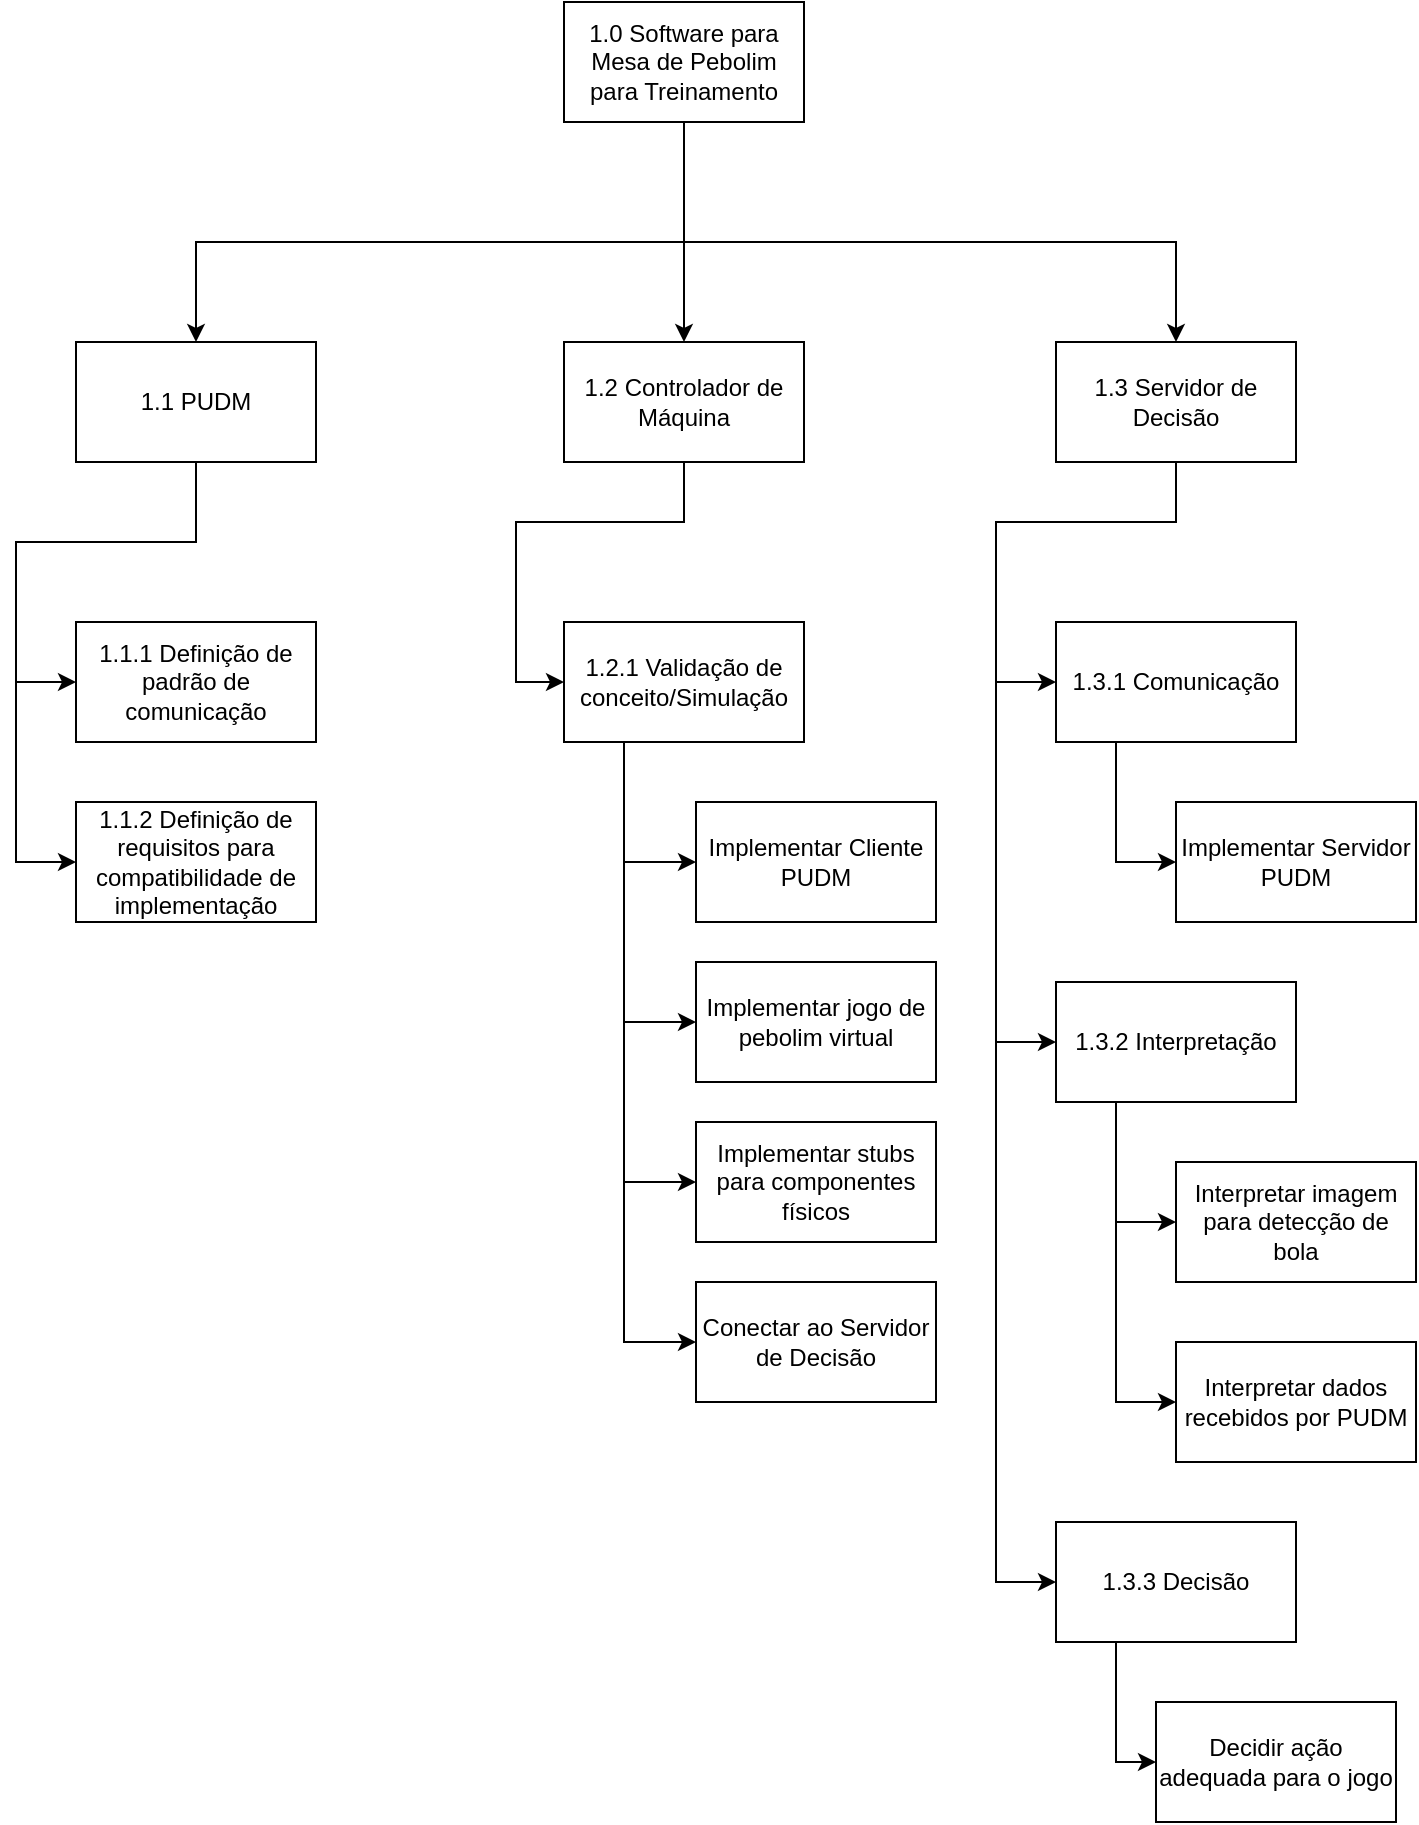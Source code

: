 <mxfile version="13.6.6" type="device"><diagram id="YDkANaC_2LeL_-MCspDT" name="Page-1"><mxGraphModel dx="1673" dy="896" grid="1" gridSize="10" guides="1" tooltips="1" connect="1" arrows="1" fold="1" page="1" pageScale="1" pageWidth="827" pageHeight="1169" math="0" shadow="0"><root><mxCell id="0"/><mxCell id="1" parent="0"/><mxCell id="TUK0vzn6zEPH7vn2RKCe-3" value="" style="edgeStyle=orthogonalEdgeStyle;rounded=0;orthogonalLoop=1;jettySize=auto;html=1;" edge="1" parent="1" source="TUK0vzn6zEPH7vn2RKCe-1" target="TUK0vzn6zEPH7vn2RKCe-2"><mxGeometry relative="1" as="geometry"><Array as="points"><mxPoint x="414" y="170"/><mxPoint x="170" y="170"/></Array></mxGeometry></mxCell><mxCell id="TUK0vzn6zEPH7vn2RKCe-5" value="" style="edgeStyle=orthogonalEdgeStyle;rounded=0;orthogonalLoop=1;jettySize=auto;html=1;" edge="1" parent="1" source="TUK0vzn6zEPH7vn2RKCe-1" target="TUK0vzn6zEPH7vn2RKCe-4"><mxGeometry relative="1" as="geometry"/></mxCell><mxCell id="TUK0vzn6zEPH7vn2RKCe-7" value="" style="edgeStyle=orthogonalEdgeStyle;rounded=0;orthogonalLoop=1;jettySize=auto;html=1;" edge="1" parent="1" source="TUK0vzn6zEPH7vn2RKCe-1" target="TUK0vzn6zEPH7vn2RKCe-6"><mxGeometry relative="1" as="geometry"><Array as="points"><mxPoint x="414" y="170"/><mxPoint x="660" y="170"/></Array></mxGeometry></mxCell><mxCell id="TUK0vzn6zEPH7vn2RKCe-1" value="1.0 Software para Mesa de Pebolim para Treinamento" style="rounded=0;whiteSpace=wrap;html=1;" parent="1" vertex="1"><mxGeometry x="354" y="50" width="120" height="60" as="geometry"/></mxCell><mxCell id="TUK0vzn6zEPH7vn2RKCe-9" value="" style="edgeStyle=orthogonalEdgeStyle;rounded=0;orthogonalLoop=1;jettySize=auto;html=1;" edge="1" parent="1" source="TUK0vzn6zEPH7vn2RKCe-2" target="TUK0vzn6zEPH7vn2RKCe-8"><mxGeometry relative="1" as="geometry"><Array as="points"><mxPoint x="170" y="320"/><mxPoint x="80" y="320"/><mxPoint x="80" y="480"/></Array></mxGeometry></mxCell><mxCell id="TUK0vzn6zEPH7vn2RKCe-11" value="" style="edgeStyle=orthogonalEdgeStyle;rounded=0;orthogonalLoop=1;jettySize=auto;html=1;" edge="1" parent="1" source="TUK0vzn6zEPH7vn2RKCe-2" target="TUK0vzn6zEPH7vn2RKCe-10"><mxGeometry relative="1" as="geometry"><Array as="points"><mxPoint x="170" y="320"/><mxPoint x="80" y="320"/><mxPoint x="80" y="390"/></Array></mxGeometry></mxCell><mxCell id="TUK0vzn6zEPH7vn2RKCe-2" value="1.1 PUDM" style="whiteSpace=wrap;html=1;rounded=0;" vertex="1" parent="1"><mxGeometry x="110" y="220" width="120" height="60" as="geometry"/></mxCell><mxCell id="TUK0vzn6zEPH7vn2RKCe-15" value="" style="edgeStyle=orthogonalEdgeStyle;rounded=0;orthogonalLoop=1;jettySize=auto;html=1;exitX=0.5;exitY=1;exitDx=0;exitDy=0;" edge="1" parent="1" source="TUK0vzn6zEPH7vn2RKCe-4" target="TUK0vzn6zEPH7vn2RKCe-14"><mxGeometry relative="1" as="geometry"><Array as="points"><mxPoint x="414" y="310"/><mxPoint x="330" y="310"/><mxPoint x="330" y="390"/></Array></mxGeometry></mxCell><mxCell id="TUK0vzn6zEPH7vn2RKCe-4" value="1.2 Controlador de Máquina" style="whiteSpace=wrap;html=1;rounded=0;" vertex="1" parent="1"><mxGeometry x="354" y="220" width="120" height="60" as="geometry"/></mxCell><mxCell id="TUK0vzn6zEPH7vn2RKCe-32" value="" style="edgeStyle=orthogonalEdgeStyle;rounded=0;orthogonalLoop=1;jettySize=auto;html=1;exitX=0.5;exitY=1;exitDx=0;exitDy=0;" edge="1" parent="1" source="TUK0vzn6zEPH7vn2RKCe-6" target="TUK0vzn6zEPH7vn2RKCe-31"><mxGeometry relative="1" as="geometry"><Array as="points"><mxPoint x="660" y="310"/><mxPoint x="570" y="310"/><mxPoint x="570" y="390"/></Array></mxGeometry></mxCell><mxCell id="TUK0vzn6zEPH7vn2RKCe-36" style="edgeStyle=orthogonalEdgeStyle;rounded=0;orthogonalLoop=1;jettySize=auto;html=1;exitX=0.5;exitY=1;exitDx=0;exitDy=0;entryX=0;entryY=0.5;entryDx=0;entryDy=0;" edge="1" parent="1" source="TUK0vzn6zEPH7vn2RKCe-6" target="TUK0vzn6zEPH7vn2RKCe-35"><mxGeometry relative="1" as="geometry"><Array as="points"><mxPoint x="660" y="310"/><mxPoint x="570" y="310"/><mxPoint x="570" y="570"/></Array></mxGeometry></mxCell><mxCell id="TUK0vzn6zEPH7vn2RKCe-43" style="edgeStyle=orthogonalEdgeStyle;rounded=0;orthogonalLoop=1;jettySize=auto;html=1;exitX=0.5;exitY=1;exitDx=0;exitDy=0;entryX=0;entryY=0.5;entryDx=0;entryDy=0;" edge="1" parent="1" source="TUK0vzn6zEPH7vn2RKCe-6" target="TUK0vzn6zEPH7vn2RKCe-42"><mxGeometry relative="1" as="geometry"><Array as="points"><mxPoint x="660" y="310"/><mxPoint x="570" y="310"/><mxPoint x="570" y="840"/></Array></mxGeometry></mxCell><mxCell id="TUK0vzn6zEPH7vn2RKCe-6" value="1.3 Servidor de Decisão" style="whiteSpace=wrap;html=1;rounded=0;" vertex="1" parent="1"><mxGeometry x="600" y="220" width="120" height="60" as="geometry"/></mxCell><mxCell id="TUK0vzn6zEPH7vn2RKCe-8" value="1.1.2 Definição de requisitos para compatibilidade de implementação" style="whiteSpace=wrap;html=1;rounded=0;" vertex="1" parent="1"><mxGeometry x="110" y="450" width="120" height="60" as="geometry"/></mxCell><mxCell id="TUK0vzn6zEPH7vn2RKCe-10" value="&lt;span&gt;1.1.1 Definição de padrão de comunicação&lt;/span&gt;" style="whiteSpace=wrap;html=1;rounded=0;" vertex="1" parent="1"><mxGeometry x="110" y="360" width="120" height="60" as="geometry"/></mxCell><mxCell id="TUK0vzn6zEPH7vn2RKCe-18" value="" style="edgeStyle=orthogonalEdgeStyle;rounded=0;orthogonalLoop=1;jettySize=auto;html=1;entryX=0;entryY=0.5;entryDx=0;entryDy=0;exitX=0.25;exitY=1;exitDx=0;exitDy=0;" edge="1" parent="1" source="TUK0vzn6zEPH7vn2RKCe-14" target="TUK0vzn6zEPH7vn2RKCe-19"><mxGeometry relative="1" as="geometry"><mxPoint x="414" y="510.0" as="targetPoint"/><Array as="points"><mxPoint x="384" y="480"/></Array></mxGeometry></mxCell><mxCell id="TUK0vzn6zEPH7vn2RKCe-28" style="edgeStyle=orthogonalEdgeStyle;rounded=0;orthogonalLoop=1;jettySize=auto;html=1;exitX=0.25;exitY=1;exitDx=0;exitDy=0;entryX=0;entryY=0.5;entryDx=0;entryDy=0;" edge="1" parent="1" source="TUK0vzn6zEPH7vn2RKCe-14" target="TUK0vzn6zEPH7vn2RKCe-25"><mxGeometry relative="1" as="geometry"/></mxCell><mxCell id="TUK0vzn6zEPH7vn2RKCe-30" style="edgeStyle=orthogonalEdgeStyle;rounded=0;orthogonalLoop=1;jettySize=auto;html=1;exitX=0.25;exitY=1;exitDx=0;exitDy=0;entryX=0;entryY=0.5;entryDx=0;entryDy=0;" edge="1" parent="1" source="TUK0vzn6zEPH7vn2RKCe-14" target="TUK0vzn6zEPH7vn2RKCe-29"><mxGeometry relative="1" as="geometry"/></mxCell><mxCell id="TUK0vzn6zEPH7vn2RKCe-14" value="1.2.1 Validação de conceito/Simulação" style="whiteSpace=wrap;html=1;rounded=0;" vertex="1" parent="1"><mxGeometry x="354" y="360" width="120" height="60" as="geometry"/></mxCell><mxCell id="TUK0vzn6zEPH7vn2RKCe-23" value="" style="edgeStyle=orthogonalEdgeStyle;rounded=0;orthogonalLoop=1;jettySize=auto;html=1;exitX=0.25;exitY=1;exitDx=0;exitDy=0;" edge="1" parent="1" source="TUK0vzn6zEPH7vn2RKCe-14" target="TUK0vzn6zEPH7vn2RKCe-22"><mxGeometry relative="1" as="geometry"><Array as="points"><mxPoint x="384" y="560"/></Array></mxGeometry></mxCell><mxCell id="TUK0vzn6zEPH7vn2RKCe-19" value="Implementar Cliente PUDM" style="whiteSpace=wrap;html=1;rounded=0;" vertex="1" parent="1"><mxGeometry x="420" y="450" width="120" height="60" as="geometry"/></mxCell><mxCell id="TUK0vzn6zEPH7vn2RKCe-22" value="Implementar jogo de pebolim virtual" style="whiteSpace=wrap;html=1;rounded=0;" vertex="1" parent="1"><mxGeometry x="420" y="530" width="120" height="60" as="geometry"/></mxCell><mxCell id="TUK0vzn6zEPH7vn2RKCe-25" value="Implementar stubs para componentes físicos" style="whiteSpace=wrap;html=1;rounded=0;" vertex="1" parent="1"><mxGeometry x="420" y="610" width="120" height="60" as="geometry"/></mxCell><mxCell id="TUK0vzn6zEPH7vn2RKCe-29" value="Conectar ao Servidor de Decisão" style="whiteSpace=wrap;html=1;rounded=0;" vertex="1" parent="1"><mxGeometry x="420" y="690" width="120" height="60" as="geometry"/></mxCell><mxCell id="TUK0vzn6zEPH7vn2RKCe-34" value="" style="edgeStyle=orthogonalEdgeStyle;rounded=0;orthogonalLoop=1;jettySize=auto;html=1;exitX=0.25;exitY=1;exitDx=0;exitDy=0;" edge="1" parent="1" source="TUK0vzn6zEPH7vn2RKCe-31" target="TUK0vzn6zEPH7vn2RKCe-33"><mxGeometry relative="1" as="geometry"><Array as="points"><mxPoint x="630" y="480"/></Array></mxGeometry></mxCell><mxCell id="TUK0vzn6zEPH7vn2RKCe-31" value="1.3.1 Comunicação" style="whiteSpace=wrap;html=1;rounded=0;" vertex="1" parent="1"><mxGeometry x="600" y="360" width="120" height="60" as="geometry"/></mxCell><mxCell id="TUK0vzn6zEPH7vn2RKCe-33" value="Implementar Servidor PUDM" style="whiteSpace=wrap;html=1;rounded=0;" vertex="1" parent="1"><mxGeometry x="660" y="450" width="120" height="60" as="geometry"/></mxCell><mxCell id="TUK0vzn6zEPH7vn2RKCe-38" style="edgeStyle=orthogonalEdgeStyle;rounded=0;orthogonalLoop=1;jettySize=auto;html=1;exitX=0.25;exitY=1;exitDx=0;exitDy=0;entryX=0;entryY=0.5;entryDx=0;entryDy=0;" edge="1" parent="1" source="TUK0vzn6zEPH7vn2RKCe-35" target="TUK0vzn6zEPH7vn2RKCe-37"><mxGeometry relative="1" as="geometry"/></mxCell><mxCell id="TUK0vzn6zEPH7vn2RKCe-41" style="edgeStyle=orthogonalEdgeStyle;rounded=0;orthogonalLoop=1;jettySize=auto;html=1;exitX=0.25;exitY=1;exitDx=0;exitDy=0;entryX=0;entryY=0.5;entryDx=0;entryDy=0;" edge="1" parent="1" source="TUK0vzn6zEPH7vn2RKCe-35" target="TUK0vzn6zEPH7vn2RKCe-40"><mxGeometry relative="1" as="geometry"/></mxCell><mxCell id="TUK0vzn6zEPH7vn2RKCe-35" value="1.3.2 Interpretação" style="whiteSpace=wrap;html=1;rounded=0;" vertex="1" parent="1"><mxGeometry x="600" y="540" width="120" height="60" as="geometry"/></mxCell><mxCell id="TUK0vzn6zEPH7vn2RKCe-37" value="Interpretar imagem para detecção de bola" style="whiteSpace=wrap;html=1;rounded=0;" vertex="1" parent="1"><mxGeometry x="660" y="630" width="120" height="60" as="geometry"/></mxCell><mxCell id="TUK0vzn6zEPH7vn2RKCe-40" value="Interpretar dados recebidos por PUDM" style="whiteSpace=wrap;html=1;rounded=0;" vertex="1" parent="1"><mxGeometry x="660" y="720" width="120" height="60" as="geometry"/></mxCell><mxCell id="TUK0vzn6zEPH7vn2RKCe-45" style="edgeStyle=orthogonalEdgeStyle;rounded=0;orthogonalLoop=1;jettySize=auto;html=1;exitX=0.25;exitY=1;exitDx=0;exitDy=0;entryX=0;entryY=0.5;entryDx=0;entryDy=0;" edge="1" parent="1" source="TUK0vzn6zEPH7vn2RKCe-42" target="TUK0vzn6zEPH7vn2RKCe-44"><mxGeometry relative="1" as="geometry"/></mxCell><mxCell id="TUK0vzn6zEPH7vn2RKCe-42" value="1.3.3 Decisão" style="whiteSpace=wrap;html=1;rounded=0;" vertex="1" parent="1"><mxGeometry x="600" y="810" width="120" height="60" as="geometry"/></mxCell><mxCell id="TUK0vzn6zEPH7vn2RKCe-44" value="Decidir ação adequada para o jogo" style="whiteSpace=wrap;html=1;rounded=0;" vertex="1" parent="1"><mxGeometry x="650" y="900" width="120" height="60" as="geometry"/></mxCell></root></mxGraphModel></diagram></mxfile>